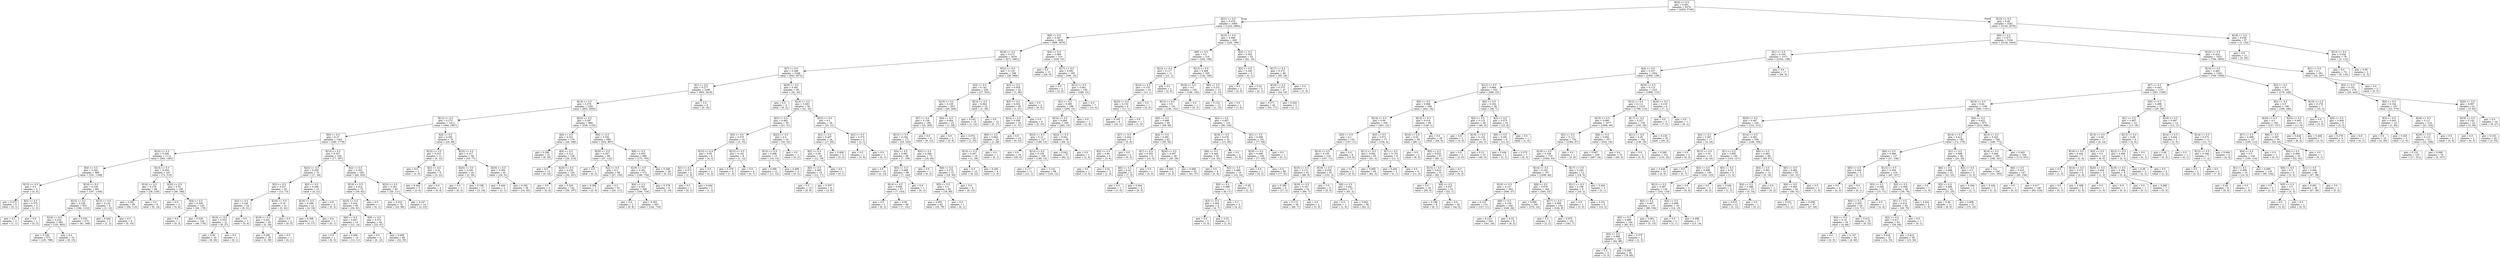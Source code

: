 digraph Tree {
node [shape=box] ;
0 [label="X[24] <= 0.5\ngini = 0.491\nsamples = 6376\nvalue = [4355, 5740]"] ;
1 [label="X[21] <= 0.5\ngini = 0.376\nsamples = 3095\nvalue = [1225, 3664]"] ;
0 -> 1 [labeldistance=2.5, labelangle=45, headlabel="True"] ;
2 [label="X[8] <= 0.5\ngini = 0.347\nsamples = 2826\nvalue = [999, 3476]"] ;
1 -> 2 ;
3 [label="X[18] <= 0.5\ngini = 0.272\nsamples = 2616\nvalue = [671, 3461]"] ;
2 -> 3 ;
4 [label="X[7] <= 0.5\ngini = 0.286\nsamples = 2348\nvalue = [643, 3072]"] ;
3 -> 4 ;
5 [label="X[1] <= 0.5\ngini = 0.277\nsamples = 2290\nvalue = [602, 3018]"] ;
4 -> 5 ;
6 [label="X[14] <= 0.5\ngini = 0.278\nsamples = 2281\nvalue = [602, 3002]"] ;
5 -> 6 ;
7 [label="X[12] <= 0.5\ngini = 0.273\nsamples = 1413\nvalue = [364, 1867]"] ;
6 -> 7 ;
8 [label="X[6] <= 0.5\ngini = 0.27\nsamples = 1343\nvalue = [340, 1778]"] ;
7 -> 8 ;
9 [label="X[22] <= 0.5\ngini = 0.256\nsamples = 1113\nvalue = [263, 1481]"] ;
8 -> 9 ;
10 [label="X[4] <= 0.5\ngini = 0.242\nsamples = 866\nvalue = [191, 1168]"] ;
9 -> 10 ;
11 [label="X[15] <= 0.5\ngini = 0.5\nsamples = 5\nvalue = [4, 4]"] ;
10 -> 11 ;
12 [label="gini = 0.375\nsamples = 2\nvalue = [3, 1]"] ;
11 -> 12 ;
13 [label="X[3] <= 0.5\ngini = 0.375\nsamples = 3\nvalue = [1, 3]"] ;
11 -> 13 ;
14 [label="gini = 0.5\nsamples = 2\nvalue = [1, 1]"] ;
13 -> 14 ;
15 [label="gini = 0.0\nsamples = 1\nvalue = [0, 2]"] ;
13 -> 15 ;
16 [label="X[19] <= 0.5\ngini = 0.239\nsamples = 861\nvalue = [187, 1164]"] ;
10 -> 16 ;
17 [label="X[15] <= 0.5\ngini = 0.239\nsamples = 853\nvalue = [186, 1152]"] ;
16 -> 17 ;
18 [label="X[16] <= 0.5\ngini = 0.233\nsamples = 583\nvalue = [125, 803]"] ;
17 -> 18 ;
19 [label="gini = 0.236\nsamples = 573\nvalue = [125, 788]"] ;
18 -> 19 ;
20 [label="gini = 0.0\nsamples = 10\nvalue = [0, 15]"] ;
18 -> 20 ;
21 [label="gini = 0.253\nsamples = 270\nvalue = [61, 349]"] ;
17 -> 21 ;
22 [label="X[13] <= 0.5\ngini = 0.142\nsamples = 8\nvalue = [1, 12]"] ;
16 -> 22 ;
23 [label="gini = 0.444\nsamples = 2\nvalue = [1, 2]"] ;
22 -> 23 ;
24 [label="gini = 0.0\nsamples = 6\nvalue = [0, 10]"] ;
22 -> 24 ;
25 [label="X[13] <= 0.5\ngini = 0.304\nsamples = 247\nvalue = [72, 313]"] ;
9 -> 25 ;
26 [label="X[16] <= 0.5\ngini = 0.279\nsamples = 99\nvalue = [26, 129]"] ;
25 -> 26 ;
27 [label="gini = 0.301\nsamples = 90\nvalue = [26, 115]"] ;
26 -> 27 ;
28 [label="gini = 0.0\nsamples = 9\nvalue = [0, 14]"] ;
26 -> 28 ;
29 [label="X[20] <= 0.5\ngini = 0.32\nsamples = 148\nvalue = [46, 184]"] ;
25 -> 29 ;
30 [label="gini = 0.0\nsamples = 3\nvalue = [0, 6]"] ;
29 -> 30 ;
31 [label="X[4] <= 0.5\ngini = 0.326\nsamples = 145\nvalue = [46, 178]"] ;
29 -> 31 ;
32 [label="gini = 0.0\nsamples = 1\nvalue = [0, 2]"] ;
31 -> 32 ;
33 [label="gini = 0.329\nsamples = 144\nvalue = [46, 176]"] ;
31 -> 33 ;
34 [label="X[13] <= 0.5\ngini = 0.327\nsamples = 230\nvalue = [77, 297]"] ;
8 -> 34 ;
35 [label="X[22] <= 0.5\ngini = 0.259\nsamples = 70\nvalue = [17, 94]"] ;
34 -> 35 ;
36 [label="X[2] <= 0.5\ngini = 0.257\nsamples = 55\nvalue = [13, 73]"] ;
35 -> 36 ;
37 [label="X[3] <= 0.5\ngini = 0.326\nsamples = 24\nvalue = [8, 31]"] ;
36 -> 37 ;
38 [label="X[16] <= 0.5\ngini = 0.353\nsamples = 21\nvalue = [8, 27]"] ;
37 -> 38 ;
39 [label="gini = 0.36\nsamples = 20\nvalue = [8, 26]"] ;
38 -> 39 ;
40 [label="gini = 0.0\nsamples = 1\nvalue = [0, 1]"] ;
38 -> 40 ;
41 [label="gini = 0.0\nsamples = 3\nvalue = [0, 4]"] ;
37 -> 41 ;
42 [label="X[16] <= 0.5\ngini = 0.19\nsamples = 31\nvalue = [5, 42]"] ;
36 -> 42 ;
43 [label="X[19] <= 0.5\ngini = 0.201\nsamples = 29\nvalue = [5, 39]"] ;
42 -> 43 ;
44 [label="gini = 0.206\nsamples = 28\nvalue = [5, 38]"] ;
43 -> 44 ;
45 [label="gini = 0.0\nsamples = 1\nvalue = [0, 1]"] ;
43 -> 45 ;
46 [label="gini = 0.0\nsamples = 2\nvalue = [0, 3]"] ;
42 -> 46 ;
47 [label="X[0] <= 0.5\ngini = 0.269\nsamples = 15\nvalue = [4, 21]"] ;
35 -> 47 ;
48 [label="X[16] <= 0.5\ngini = 0.298\nsamples = 12\nvalue = [4, 18]"] ;
47 -> 48 ;
49 [label="gini = 0.308\nsamples = 11\nvalue = [4, 17]"] ;
48 -> 49 ;
50 [label="gini = 0.0\nsamples = 1\nvalue = [0, 1]"] ;
48 -> 50 ;
51 [label="gini = 0.0\nsamples = 3\nvalue = [0, 3]"] ;
47 -> 51 ;
52 [label="X[2] <= 0.5\ngini = 0.352\nsamples = 160\nvalue = [60, 203]"] ;
34 -> 52 ;
53 [label="X[19] <= 0.5\ngini = 0.414\nsamples = 70\nvalue = [34, 82]"] ;
52 -> 53 ;
54 [label="X[23] <= 0.5\ngini = 0.416\nsamples = 69\nvalue = [34, 81]"] ;
53 -> 54 ;
55 [label="X[0] <= 0.5\ngini = 0.497\nsamples = 15\nvalue = [12, 14]"] ;
54 -> 55 ;
56 [label="gini = 0.0\nsamples = 1\nvalue = [0, 3]"] ;
55 -> 56 ;
57 [label="gini = 0.499\nsamples = 14\nvalue = [12, 11]"] ;
55 -> 57 ;
58 [label="X[0] <= 0.5\ngini = 0.372\nsamples = 54\nvalue = [22, 67]"] ;
54 -> 58 ;
59 [label="gini = 0.0\nsamples = 6\nvalue = [0, 12]"] ;
58 -> 59 ;
60 [label="gini = 0.408\nsamples = 48\nvalue = [22, 55]"] ;
58 -> 60 ;
61 [label="gini = 0.0\nsamples = 1\nvalue = [0, 1]"] ;
53 -> 61 ;
62 [label="X[22] <= 0.5\ngini = 0.291\nsamples = 90\nvalue = [26, 121]"] ;
52 -> 62 ;
63 [label="gini = 0.316\nsamples = 76\nvalue = [24, 98]"] ;
62 -> 63 ;
64 [label="gini = 0.147\nsamples = 14\nvalue = [2, 23]"] ;
62 -> 64 ;
65 [label="X[4] <= 0.5\ngini = 0.335\nsamples = 70\nvalue = [24, 89]"] ;
7 -> 65 ;
66 [label="X[23] <= 0.5\ngini = 0.415\nsamples = 11\nvalue = [5, 12]"] ;
65 -> 66 ;
67 [label="gini = 0.0\nsamples = 2\nvalue = [2, 0]"] ;
66 -> 67 ;
68 [label="X[2] <= 0.5\ngini = 0.32\nsamples = 9\nvalue = [3, 12]"] ;
66 -> 68 ;
69 [label="gini = 0.444\nsamples = 5\nvalue = [3, 6]"] ;
68 -> 69 ;
70 [label="gini = 0.0\nsamples = 4\nvalue = [0, 6]"] ;
68 -> 70 ;
71 [label="X[23] <= 0.5\ngini = 0.317\nsamples = 59\nvalue = [19, 77]"] ;
65 -> 71 ;
72 [label="X[20] <= 0.5\ngini = 0.185\nsamples = 18\nvalue = [3, 26]"] ;
71 -> 72 ;
73 [label="gini = 0.0\nsamples = 1\nvalue = [0, 2]"] ;
72 -> 73 ;
74 [label="gini = 0.198\nsamples = 17\nvalue = [3, 24]"] ;
72 -> 74 ;
75 [label="X[20] <= 0.5\ngini = 0.364\nsamples = 41\nvalue = [16, 51]"] ;
71 -> 75 ;
76 [label="gini = 0.444\nsamples = 2\nvalue = [2, 1]"] ;
75 -> 76 ;
77 [label="gini = 0.342\nsamples = 39\nvalue = [14, 50]"] ;
75 -> 77 ;
78 [label="X[23] <= 0.5\ngini = 0.287\nsamples = 868\nvalue = [238, 1135]"] ;
6 -> 78 ;
79 [label="X[0] <= 0.5\ngini = 0.221\nsamples = 179\nvalue = [36, 248]"] ;
78 -> 79 ;
80 [label="gini = 0.284\nsamples = 21\nvalue = [6, 29]"] ;
79 -> 80 ;
81 [label="X[4] <= 0.5\ngini = 0.212\nsamples = 158\nvalue = [30, 219]"] ;
79 -> 81 ;
82 [label="gini = 0.0\nsamples = 14\nvalue = [0, 18]"] ;
81 -> 82 ;
83 [label="X[20] <= 0.5\ngini = 0.226\nsamples = 144\nvalue = [30, 201]"] ;
81 -> 83 ;
84 [label="gini = 0.0\nsamples = 2\nvalue = [0, 4]"] ;
83 -> 84 ;
85 [label="gini = 0.229\nsamples = 142\nvalue = [30, 197]"] ;
83 -> 85 ;
86 [label="X[0] <= 0.5\ngini = 0.302\nsamples = 689\nvalue = [202, 887]"] ;
78 -> 86 ;
87 [label="X[20] <= 0.5\ngini = 0.297\nsamples = 89\nvalue = [27, 122]"] ;
86 -> 87 ;
88 [label="gini = 0.0\nsamples = 1\nvalue = [0, 2]"] ;
87 -> 88 ;
89 [label="X[2] <= 0.5\ngini = 0.3\nsamples = 88\nvalue = [27, 120]"] ;
87 -> 89 ;
90 [label="gini = 0.298\nsamples = 7\nvalue = [2, 9]"] ;
89 -> 90 ;
91 [label="gini = 0.3\nsamples = 81\nvalue = [25, 111]"] ;
89 -> 91 ;
92 [label="X[6] <= 0.5\ngini = 0.303\nsamples = 600\nvalue = [175, 765]"] ;
86 -> 92 ;
93 [label="X[19] <= 0.5\ngini = 0.301\nsamples = 572\nvalue = [166, 734]"] ;
92 -> 93 ;
94 [label="X[4] <= 0.5\ngini = 0.301\nsamples = 566\nvalue = [164, 724]"] ;
93 -> 94 ;
95 [label="gini = 0.0\nsamples = 3\nvalue = [0, 8]"] ;
94 -> 95 ;
96 [label="gini = 0.303\nsamples = 563\nvalue = [164, 716]"] ;
94 -> 96 ;
97 [label="gini = 0.278\nsamples = 6\nvalue = [2, 10]"] ;
93 -> 97 ;
98 [label="gini = 0.349\nsamples = 28\nvalue = [9, 31]"] ;
92 -> 98 ;
99 [label="gini = 0.0\nsamples = 9\nvalue = [0, 16]"] ;
5 -> 99 ;
100 [label="X[20] <= 0.5\ngini = 0.491\nsamples = 58\nvalue = [41, 54]"] ;
4 -> 100 ;
101 [label="gini = 0.0\nsamples = 2\nvalue = [0, 2]"] ;
100 -> 101 ;
102 [label="X[14] <= 0.5\ngini = 0.493\nsamples = 56\nvalue = [41, 52]"] ;
100 -> 102 ;
103 [label="X[3] <= 0.5\ngini = 0.482\nsamples = 30\nvalue = [21, 31]"] ;
102 -> 103 ;
104 [label="X[0] <= 0.5\ngini = 0.375\nsamples = 14\nvalue = [5, 15]"] ;
103 -> 104 ;
105 [label="X[15] <= 0.5\ngini = 0.49\nsamples = 6\nvalue = [4, 3]"] ;
104 -> 105 ;
106 [label="X[1] <= 0.5\ngini = 0.375\nsamples = 4\nvalue = [1, 3]"] ;
105 -> 106 ;
107 [label="gini = 0.0\nsamples = 1\nvalue = [0, 1]"] ;
106 -> 107 ;
108 [label="gini = 0.444\nsamples = 3\nvalue = [1, 2]"] ;
106 -> 108 ;
109 [label="gini = 0.0\nsamples = 2\nvalue = [3, 0]"] ;
105 -> 109 ;
110 [label="X[15] <= 0.5\ngini = 0.142\nsamples = 8\nvalue = [1, 12]"] ;
104 -> 110 ;
111 [label="gini = 0.278\nsamples = 4\nvalue = [1, 5]"] ;
110 -> 111 ;
112 [label="gini = 0.0\nsamples = 4\nvalue = [0, 7]"] ;
110 -> 112 ;
113 [label="X[22] <= 0.5\ngini = 0.5\nsamples = 16\nvalue = [16, 16]"] ;
103 -> 113 ;
114 [label="X[15] <= 0.5\ngini = 0.498\nsamples = 15\nvalue = [16, 14]"] ;
113 -> 114 ;
115 [label="gini = 0.499\nsamples = 12\nvalue = [11, 12]"] ;
114 -> 115 ;
116 [label="gini = 0.408\nsamples = 3\nvalue = [5, 2]"] ;
114 -> 116 ;
117 [label="gini = 0.0\nsamples = 1\nvalue = [0, 2]"] ;
113 -> 117 ;
118 [label="X[22] <= 0.5\ngini = 0.5\nsamples = 26\nvalue = [20, 21]"] ;
102 -> 118 ;
119 [label="X[1] <= 0.5\ngini = 0.497\nsamples = 24\nvalue = [17, 20]"] ;
118 -> 119 ;
120 [label="X[2] <= 0.5\ngini = 0.48\nsamples = 20\nvalue = [12, 18]"] ;
119 -> 120 ;
121 [label="X[0] <= 0.5\ngini = 0.485\nsamples = 19\nvalue = [12, 17]"] ;
120 -> 121 ;
122 [label="gini = 0.5\nsamples = 13\nvalue = [9, 9]"] ;
121 -> 122 ;
123 [label="gini = 0.397\nsamples = 6\nvalue = [3, 8]"] ;
121 -> 123 ;
124 [label="gini = 0.0\nsamples = 1\nvalue = [0, 1]"] ;
120 -> 124 ;
125 [label="gini = 0.408\nsamples = 4\nvalue = [5, 2]"] ;
119 -> 125 ;
126 [label="X[3] <= 0.5\ngini = 0.375\nsamples = 2\nvalue = [3, 1]"] ;
118 -> 126 ;
127 [label="gini = 0.0\nsamples = 1\nvalue = [3, 0]"] ;
126 -> 127 ;
128 [label="gini = 0.0\nsamples = 1\nvalue = [0, 1]"] ;
126 -> 128 ;
129 [label="X[22] <= 0.5\ngini = 0.125\nsamples = 268\nvalue = [28, 389]"] ;
3 -> 129 ;
130 [label="X[2] <= 0.5\ngini = 0.142\nsamples = 226\nvalue = [27, 323]"] ;
129 -> 130 ;
131 [label="X[15] <= 0.5\ngini = 0.149\nsamples = 203\nvalue = [26, 294]"] ;
130 -> 131 ;
132 [label="X[7] <= 0.5\ngini = 0.158\nsamples = 180\nvalue = [25, 265]"] ;
131 -> 132 ;
133 [label="X[13] <= 0.5\ngini = 0.164\nsamples = 171\nvalue = [25, 253]"] ;
132 -> 133 ;
134 [label="X[4] <= 0.5\ngini = 0.081\nsamples = 98\nvalue = [7, 158]"] ;
133 -> 134 ;
135 [label="gini = 0.0\nsamples = 10\nvalue = [0, 14]"] ;
134 -> 135 ;
136 [label="X[3] <= 0.5\ngini = 0.088\nsamples = 88\nvalue = [7, 144]"] ;
134 -> 136 ;
137 [label="X[14] <= 0.5\ngini = 0.089\nsamples = 87\nvalue = [7, 143]"] ;
136 -> 137 ;
138 [label="gini = 0.0\nsamples = 1\nvalue = [0, 2]"] ;
137 -> 138 ;
139 [label="gini = 0.09\nsamples = 86\nvalue = [7, 141]"] ;
137 -> 139 ;
140 [label="gini = 0.0\nsamples = 1\nvalue = [0, 1]"] ;
136 -> 140 ;
141 [label="X[0] <= 0.5\ngini = 0.268\nsamples = 73\nvalue = [18, 95]"] ;
133 -> 141 ;
142 [label="gini = 0.0\nsamples = 1\nvalue = [0, 2]"] ;
141 -> 142 ;
143 [label="X[6] <= 0.5\ngini = 0.272\nsamples = 72\nvalue = [18, 93]"] ;
141 -> 143 ;
144 [label="X[5] <= 0.5\ngini = 0.3\nsamples = 63\nvalue = [18, 80]"] ;
143 -> 144 ;
145 [label="gini = 0.302\nsamples = 62\nvalue = [18, 79]"] ;
144 -> 145 ;
146 [label="gini = 0.0\nsamples = 1\nvalue = [0, 1]"] ;
144 -> 146 ;
147 [label="gini = 0.0\nsamples = 9\nvalue = [0, 13]"] ;
143 -> 147 ;
148 [label="gini = 0.0\nsamples = 9\nvalue = [0, 12]"] ;
132 -> 148 ;
149 [label="X[4] <= 0.5\ngini = 0.064\nsamples = 23\nvalue = [1, 29]"] ;
131 -> 149 ;
150 [label="gini = 0.0\nsamples = 3\nvalue = [0, 4]"] ;
149 -> 150 ;
151 [label="gini = 0.074\nsamples = 20\nvalue = [1, 25]"] ;
149 -> 151 ;
152 [label="X[14] <= 0.5\ngini = 0.064\nsamples = 23\nvalue = [1, 29]"] ;
130 -> 152 ;
153 [label="gini = 0.142\nsamples = 10\nvalue = [1, 12]"] ;
152 -> 153 ;
154 [label="gini = 0.0\nsamples = 13\nvalue = [0, 17]"] ;
152 -> 154 ;
155 [label="X[3] <= 0.5\ngini = 0.029\nsamples = 42\nvalue = [1, 66]"] ;
129 -> 155 ;
156 [label="X[2] <= 0.5\ngini = 0.032\nsamples = 40\nvalue = [1, 61]"] ;
155 -> 156 ;
157 [label="X[14] <= 0.5\ngini = 0.038\nsamples = 34\nvalue = [1, 51]"] ;
156 -> 157 ;
158 [label="X[6] <= 0.5\ngini = 0.064\nsamples = 20\nvalue = [1, 29]"] ;
157 -> 158 ;
159 [label="X[15] <= 0.5\ngini = 0.067\nsamples = 19\nvalue = [1, 28]"] ;
158 -> 159 ;
160 [label="gini = 0.0\nsamples = 15\nvalue = [0, 22]"] ;
159 -> 160 ;
161 [label="gini = 0.245\nsamples = 4\nvalue = [1, 6]"] ;
159 -> 161 ;
162 [label="gini = 0.0\nsamples = 1\nvalue = [0, 1]"] ;
158 -> 162 ;
163 [label="gini = 0.0\nsamples = 14\nvalue = [0, 22]"] ;
157 -> 163 ;
164 [label="gini = 0.0\nsamples = 6\nvalue = [0, 10]"] ;
156 -> 164 ;
165 [label="gini = 0.0\nsamples = 2\nvalue = [0, 5]"] ;
155 -> 165 ;
166 [label="X[4] <= 0.5\ngini = 0.084\nsamples = 210\nvalue = [328, 15]"] ;
2 -> 166 ;
167 [label="gini = 0.0\nsamples = 15\nvalue = [28, 0]"] ;
166 -> 167 ;
168 [label="X[17] <= 0.5\ngini = 0.091\nsamples = 195\nvalue = [300, 15]"] ;
166 -> 168 ;
169 [label="gini = 0.0\nsamples = 2\nvalue = [2, 0]"] ;
168 -> 169 ;
170 [label="X[12] <= 0.5\ngini = 0.091\nsamples = 193\nvalue = [298, 15]"] ;
168 -> 170 ;
171 [label="X[1] <= 0.5\ngini = 0.095\nsamples = 186\nvalue = [284, 15]"] ;
170 -> 171 ;
172 [label="X[14] <= 0.5\ngini = 0.096\nsamples = 185\nvalue = [283, 15]"] ;
171 -> 172 ;
173 [label="X[23] <= 0.5\ngini = 0.12\nsamples = 127\nvalue = [189, 13]"] ;
172 -> 173 ;
174 [label="gini = 0.0\nsamples = 18\nvalue = [29, 0]"] ;
173 -> 174 ;
175 [label="X[13] <= 0.5\ngini = 0.139\nsamples = 109\nvalue = [160, 13]"] ;
173 -> 175 ;
176 [label="gini = 0.117\nsamples = 11\nvalue = [15, 1]"] ;
175 -> 176 ;
177 [label="gini = 0.141\nsamples = 98\nvalue = [145, 12]"] ;
175 -> 177 ;
178 [label="X[22] <= 0.5\ngini = 0.041\nsamples = 58\nvalue = [94, 2]"] ;
172 -> 178 ;
179 [label="gini = 0.042\nsamples = 57\nvalue = [92, 2]"] ;
178 -> 179 ;
180 [label="gini = 0.0\nsamples = 1\nvalue = [2, 0]"] ;
178 -> 180 ;
181 [label="gini = 0.0\nsamples = 1\nvalue = [1, 0]"] ;
171 -> 181 ;
182 [label="gini = 0.0\nsamples = 7\nvalue = [14, 0]"] ;
170 -> 182 ;
183 [label="X[15] <= 0.5\ngini = 0.496\nsamples = 269\nvalue = [226, 188]"] ;
1 -> 183 ;
184 [label="X[9] <= 0.5\ngini = 0.5\nsamples = 216\nvalue = [165, 169]"] ;
183 -> 184 ;
185 [label="X[12] <= 0.5\ngini = 0.117\nsamples = 11\nvalue = [15, 1]"] ;
184 -> 185 ;
186 [label="X[14] <= 0.5\ngini = 0.133\nsamples = 10\nvalue = [13, 1]"] ;
185 -> 186 ;
187 [label="X[20] <= 0.5\ngini = 0.153\nsamples = 9\nvalue = [11, 1]"] ;
186 -> 187 ;
188 [label="gini = 0.165\nsamples = 8\nvalue = [10, 1]"] ;
187 -> 188 ;
189 [label="gini = 0.0\nsamples = 1\nvalue = [1, 0]"] ;
187 -> 189 ;
190 [label="gini = 0.0\nsamples = 1\nvalue = [2, 0]"] ;
186 -> 190 ;
191 [label="gini = 0.0\nsamples = 1\nvalue = [2, 0]"] ;
185 -> 191 ;
192 [label="X[12] <= 0.5\ngini = 0.498\nsamples = 205\nvalue = [150, 168]"] ;
184 -> 192 ;
193 [label="X[19] <= 0.5\ngini = 0.5\nsamples = 192\nvalue = [148, 155]"] ;
192 -> 193 ;
194 [label="X[13] <= 0.5\ngini = 0.5\nsamples = 191\nvalue = [148, 152]"] ;
193 -> 194 ;
195 [label="X[0] <= 0.5\ngini = 0.496\nsamples = 68\nvalue = [58, 48]"] ;
194 -> 195 ;
196 [label="X[7] <= 0.5\ngini = 0.444\nsamples = 6\nvalue = [3, 6]"] ;
195 -> 196 ;
197 [label="X[2] <= 0.5\ngini = 0.49\nsamples = 4\nvalue = [3, 4]"] ;
196 -> 197 ;
198 [label="gini = 0.0\nsamples = 1\nvalue = [2, 0]"] ;
197 -> 198 ;
199 [label="gini = 0.32\nsamples = 3\nvalue = [1, 4]"] ;
197 -> 199 ;
200 [label="gini = 0.0\nsamples = 2\nvalue = [0, 2]"] ;
196 -> 200 ;
201 [label="X[4] <= 0.5\ngini = 0.491\nsamples = 62\nvalue = [55, 42]"] ;
195 -> 201 ;
202 [label="X[7] <= 0.5\ngini = 0.355\nsamples = 6\nvalue = [10, 3]"] ;
201 -> 202 ;
203 [label="X[6] <= 0.5\ngini = 0.42\nsamples = 5\nvalue = [7, 3]"] ;
202 -> 203 ;
204 [label="gini = 0.0\nsamples = 1\nvalue = [1, 0]"] ;
203 -> 204 ;
205 [label="gini = 0.444\nsamples = 4\nvalue = [6, 3]"] ;
203 -> 205 ;
206 [label="gini = 0.0\nsamples = 1\nvalue = [3, 0]"] ;
202 -> 206 ;
207 [label="X[20] <= 0.5\ngini = 0.497\nsamples = 56\nvalue = [45, 39]"] ;
201 -> 207 ;
208 [label="gini = 0.444\nsamples = 4\nvalue = [4, 2]"] ;
207 -> 208 ;
209 [label="gini = 0.499\nsamples = 52\nvalue = [41, 37]"] ;
207 -> 209 ;
210 [label="X[4] <= 0.5\ngini = 0.497\nsamples = 123\nvalue = [90, 104]"] ;
194 -> 210 ;
211 [label="X[18] <= 0.5\ngini = 0.478\nsamples = 22\nvalue = [13, 20]"] ;
210 -> 211 ;
212 [label="X[6] <= 0.5\ngini = 0.444\nsamples = 20\nvalue = [10, 20]"] ;
211 -> 212 ;
213 [label="gini = 0.0\nsamples = 4\nvalue = [0, 6]"] ;
212 -> 213 ;
214 [label="X[2] <= 0.5\ngini = 0.486\nsamples = 16\nvalue = [10, 14]"] ;
212 -> 214 ;
215 [label="X[0] <= 0.5\ngini = 0.488\nsamples = 11\nvalue = [8, 11]"] ;
214 -> 215 ;
216 [label="X[3] <= 0.5\ngini = 0.463\nsamples = 6\nvalue = [4, 7]"] ;
215 -> 216 ;
217 [label="gini = 0.5\nsamples = 3\nvalue = [3, 3]"] ;
216 -> 217 ;
218 [label="gini = 0.32\nsamples = 3\nvalue = [1, 4]"] ;
216 -> 218 ;
219 [label="gini = 0.5\nsamples = 5\nvalue = [4, 4]"] ;
215 -> 219 ;
220 [label="gini = 0.48\nsamples = 5\nvalue = [2, 3]"] ;
214 -> 220 ;
221 [label="gini = 0.0\nsamples = 2\nvalue = [3, 0]"] ;
211 -> 221 ;
222 [label="X[1] <= 0.5\ngini = 0.499\nsamples = 101\nvalue = [77, 84]"] ;
210 -> 222 ;
223 [label="X[20] <= 0.5\ngini = 0.499\nsamples = 100\nvalue = [77, 83]"] ;
222 -> 223 ;
224 [label="gini = 0.0\nsamples = 1\nvalue = [0, 2]"] ;
223 -> 224 ;
225 [label="gini = 0.5\nsamples = 99\nvalue = [77, 81]"] ;
223 -> 225 ;
226 [label="gini = 0.0\nsamples = 1\nvalue = [0, 1]"] ;
222 -> 226 ;
227 [label="gini = 0.0\nsamples = 1\nvalue = [0, 3]"] ;
193 -> 227 ;
228 [label="X[6] <= 0.5\ngini = 0.231\nsamples = 13\nvalue = [2, 13]"] ;
192 -> 228 ;
229 [label="gini = 0.133\nsamples = 12\nvalue = [1, 13]"] ;
228 -> 229 ;
230 [label="gini = 0.0\nsamples = 1\nvalue = [1, 0]"] ;
228 -> 230 ;
231 [label="X[4] <= 0.5\ngini = 0.362\nsamples = 53\nvalue = [61, 19]"] ;
183 -> 231 ;
232 [label="X[2] <= 0.5\ngini = 0.245\nsamples = 5\nvalue = [6, 1]"] ;
231 -> 232 ;
233 [label="gini = 0.0\nsamples = 2\nvalue = [2, 0]"] ;
232 -> 233 ;
234 [label="gini = 0.32\nsamples = 3\nvalue = [4, 1]"] ;
232 -> 234 ;
235 [label="X[17] <= 0.5\ngini = 0.372\nsamples = 48\nvalue = [55, 18]"] ;
231 -> 235 ;
236 [label="X[18] <= 0.5\ngini = 0.375\nsamples = 47\nvalue = [54, 18]"] ;
235 -> 236 ;
237 [label="gini = 0.371\nsamples = 45\nvalue = [52, 17]"] ;
236 -> 237 ;
238 [label="gini = 0.444\nsamples = 2\nvalue = [2, 1]"] ;
236 -> 238 ;
239 [label="gini = 0.0\nsamples = 1\nvalue = [1, 0]"] ;
235 -> 239 ;
240 [label="X[10] <= 0.5\ngini = 0.48\nsamples = 3281\nvalue = [3130, 2076]"] ;
0 -> 240 [labeldistance=2.5, labelangle=-45, headlabel="False"] ;
241 [label="X[9] <= 0.5\ngini = 0.473\nsamples = 3194\nvalue = [3128, 1943]"] ;
240 -> 241 ;
242 [label="X[1] <= 0.5\ngini = 0.105\nsamples = 1571\nvalue = [2334, 138]"] ;
241 -> 242 ;
243 [label="X[4] <= 0.5\ngini = 0.107\nsamples = 1554\nvalue = [2305, 138]"] ;
242 -> 243 ;
244 [label="X[12] <= 0.5\ngini = 0.084\nsamples = 332\nvalue = [499, 23]"] ;
243 -> 244 ;
245 [label="X[0] <= 0.5\ngini = 0.068\nsamples = 294\nvalue = [441, 16]"] ;
244 -> 245 ;
246 [label="X[14] <= 0.5\ngini = 0.09\nsamples = 205\nvalue = [301, 15]"] ;
245 -> 246 ;
247 [label="X[3] <= 0.5\ngini = 0.1\nsamples = 132\nvalue = [197, 11]"] ;
246 -> 247 ;
248 [label="X[15] <= 0.5\ngini = 0.105\nsamples = 124\nvalue = [187, 11]"] ;
247 -> 248 ;
249 [label="X[19] <= 0.5\ngini = 0.172\nsamples = 61\nvalue = [86, 9]"] ;
248 -> 249 ;
250 [label="gini = 0.188\nsamples = 9\nvalue = [17, 2]"] ;
249 -> 250 ;
251 [label="X[16] <= 0.5\ngini = 0.167\nsamples = 52\nvalue = [69, 7]"] ;
249 -> 251 ;
252 [label="gini = 0.173\nsamples = 50\nvalue = [66, 7]"] ;
251 -> 252 ;
253 [label="gini = 0.0\nsamples = 2\nvalue = [3, 0]"] ;
251 -> 253 ;
254 [label="X[19] <= 0.5\ngini = 0.038\nsamples = 63\nvalue = [101, 2]"] ;
248 -> 254 ;
255 [label="gini = 0.0\nsamples = 6\nvalue = [8, 0]"] ;
254 -> 255 ;
256 [label="X[6] <= 0.5\ngini = 0.041\nsamples = 57\nvalue = [93, 2]"] ;
254 -> 256 ;
257 [label="gini = 0.0\nsamples = 1\nvalue = [1, 0]"] ;
256 -> 257 ;
258 [label="gini = 0.042\nsamples = 56\nvalue = [92, 2]"] ;
256 -> 258 ;
259 [label="gini = 0.0\nsamples = 8\nvalue = [10, 0]"] ;
247 -> 259 ;
260 [label="X[3] <= 0.5\ngini = 0.071\nsamples = 73\nvalue = [104, 4]"] ;
246 -> 260 ;
261 [label="X[11] <= 0.5\ngini = 0.062\nsamples = 65\nvalue = [91, 3]"] ;
260 -> 261 ;
262 [label="gini = 0.0\nsamples = 5\nvalue = [9, 0]"] ;
261 -> 262 ;
263 [label="gini = 0.068\nsamples = 60\nvalue = [82, 3]"] ;
261 -> 263 ;
264 [label="X[7] <= 0.5\ngini = 0.133\nsamples = 8\nvalue = [13, 1]"] ;
260 -> 264 ;
265 [label="gini = 0.444\nsamples = 2\nvalue = [2, 1]"] ;
264 -> 265 ;
266 [label="gini = 0.0\nsamples = 6\nvalue = [11, 0]"] ;
264 -> 266 ;
267 [label="X[13] <= 0.5\ngini = 0.014\nsamples = 89\nvalue = [140, 1]"] ;
245 -> 267 ;
268 [label="X[19] <= 0.5\ngini = 0.02\nsamples = 60\nvalue = [96, 1]"] ;
267 -> 268 ;
269 [label="gini = 0.0\nsamples = 3\nvalue = [6, 0]"] ;
268 -> 269 ;
270 [label="X[5] <= 0.5\ngini = 0.022\nsamples = 57\nvalue = [90, 1]"] ;
268 -> 270 ;
271 [label="X[15] <= 0.5\ngini = 0.024\nsamples = 51\nvalue = [82, 1]"] ;
270 -> 271 ;
272 [label="gini = 0.0\nsamples = 19\nvalue = [30, 0]"] ;
271 -> 272 ;
273 [label="X[6] <= 0.5\ngini = 0.037\nsamples = 32\nvalue = [52, 1]"] ;
271 -> 273 ;
274 [label="gini = 0.198\nsamples = 6\nvalue = [8, 1]"] ;
273 -> 274 ;
275 [label="gini = 0.0\nsamples = 26\nvalue = [44, 0]"] ;
273 -> 275 ;
276 [label="gini = 0.0\nsamples = 6\nvalue = [8, 0]"] ;
270 -> 276 ;
277 [label="gini = 0.0\nsamples = 29\nvalue = [44, 0]"] ;
267 -> 277 ;
278 [label="X[0] <= 0.5\ngini = 0.192\nsamples = 38\nvalue = [58, 7]"] ;
244 -> 278 ;
279 [label="X[2] <= 0.5\ngini = 0.115\nsamples = 28\nvalue = [46, 3]"] ;
278 -> 279 ;
280 [label="gini = 0.0\nsamples = 3\nvalue = [4, 0]"] ;
279 -> 280 ;
281 [label="X[19] <= 0.5\ngini = 0.124\nsamples = 25\nvalue = [42, 3]"] ;
279 -> 281 ;
282 [label="gini = 0.0\nsamples = 2\nvalue = [2, 0]"] ;
281 -> 282 ;
283 [label="gini = 0.13\nsamples = 23\nvalue = [40, 3]"] ;
281 -> 283 ;
284 [label="X[5] <= 0.5\ngini = 0.375\nsamples = 10\nvalue = [12, 4]"] ;
278 -> 284 ;
285 [label="X[6] <= 0.5\ngini = 0.391\nsamples = 9\nvalue = [11, 4]"] ;
284 -> 285 ;
286 [label="gini = 0.444\nsamples = 2\nvalue = [2, 1]"] ;
285 -> 286 ;
287 [label="gini = 0.375\nsamples = 7\nvalue = [9, 3]"] ;
285 -> 287 ;
288 [label="gini = 0.0\nsamples = 1\nvalue = [1, 0]"] ;
284 -> 288 ;
289 [label="X[20] <= 0.5\ngini = 0.113\nsamples = 1222\nvalue = [1806, 115]"] ;
243 -> 289 ;
290 [label="X[12] <= 0.5\ngini = 0.112\nsamples = 1216\nvalue = [1799, 114]"] ;
289 -> 290 ;
291 [label="X[15] <= 0.5\ngini = 0.095\nsamples = 1077\nvalue = [1606, 85]"] ;
290 -> 291 ;
292 [label="X[2] <= 0.5\ngini = 0.111\nsamples = 720\nvalue = [1064, 67]"] ;
291 -> 292 ;
293 [label="X[16] <= 0.5\ngini = 0.106\nsamples = 719\nvalue = [1064, 63]"] ;
292 -> 293 ;
294 [label="X[14] <= 0.5\ngini = 0.103\nsamples = 707\nvalue = [1046, 60]"] ;
293 -> 294 ;
295 [label="X[19] <= 0.5\ngini = 0.127\nsamples = 363\nvalue = [506, 37]"] ;
294 -> 295 ;
296 [label="gini = 0.122\nsamples = 114\nvalue = [157, 11]"] ;
295 -> 296 ;
297 [label="X[8] <= 0.5\ngini = 0.129\nsamples = 249\nvalue = [349, 26]"] ;
295 -> 297 ;
298 [label="gini = 0.123\nsamples = 243\nvalue = [341, 24]"] ;
297 -> 298 ;
299 [label="gini = 0.32\nsamples = 6\nvalue = [8, 2]"] ;
297 -> 299 ;
300 [label="X[8] <= 0.5\ngini = 0.078\nsamples = 344\nvalue = [540, 23]"] ;
294 -> 300 ;
301 [label="gini = 0.069\nsamples = 240\nvalue = [376, 14]"] ;
300 -> 301 ;
302 [label="X[17] <= 0.5\ngini = 0.099\nsamples = 104\nvalue = [164, 9]"] ;
300 -> 302 ;
303 [label="gini = 0.5\nsamples = 3\nvalue = [2, 2]"] ;
302 -> 303 ;
304 [label="gini = 0.079\nsamples = 101\nvalue = [162, 7]"] ;
302 -> 304 ;
305 [label="X[17] <= 0.5\ngini = 0.245\nsamples = 12\nvalue = [18, 3]"] ;
293 -> 305 ;
306 [label="X[11] <= 0.5\ngini = 0.198\nsamples = 9\nvalue = [16, 2]"] ;
305 -> 306 ;
307 [label="gini = 0.0\nsamples = 1\nvalue = [3, 0]"] ;
306 -> 307 ;
308 [label="gini = 0.231\nsamples = 8\nvalue = [13, 2]"] ;
306 -> 308 ;
309 [label="gini = 0.444\nsamples = 3\nvalue = [2, 1]"] ;
305 -> 309 ;
310 [label="gini = 0.0\nsamples = 1\nvalue = [0, 4]"] ;
292 -> 310 ;
311 [label="X[8] <= 0.5\ngini = 0.062\nsamples = 357\nvalue = [542, 18]"] ;
291 -> 311 ;
312 [label="gini = 0.067\nsamples = 326\nvalue = [497, 18]"] ;
311 -> 312 ;
313 [label="gini = 0.0\nsamples = 31\nvalue = [45, 0]"] ;
311 -> 313 ;
314 [label="X[17] <= 0.5\ngini = 0.227\nsamples = 139\nvalue = [193, 29]"] ;
290 -> 314 ;
315 [label="X[11] <= 0.5\ngini = 0.26\nsamples = 104\nvalue = [138, 25]"] ;
314 -> 315 ;
316 [label="gini = 0.0\nsamples = 3\nvalue = [5, 0]"] ;
315 -> 316 ;
317 [label="gini = 0.266\nsamples = 101\nvalue = [133, 25]"] ;
315 -> 317 ;
318 [label="gini = 0.126\nsamples = 35\nvalue = [55, 4]"] ;
314 -> 318 ;
319 [label="X[16] <= 0.5\ngini = 0.219\nsamples = 6\nvalue = [7, 1]"] ;
289 -> 319 ;
320 [label="gini = 0.0\nsamples = 5\nvalue = [7, 0]"] ;
319 -> 320 ;
321 [label="gini = 0.0\nsamples = 1\nvalue = [0, 1]"] ;
319 -> 321 ;
322 [label="gini = 0.0\nsamples = 17\nvalue = [29, 0]"] ;
242 -> 322 ;
323 [label="X[16] <= 0.5\ngini = 0.424\nsamples = 1623\nvalue = [794, 1805]"] ;
241 -> 323 ;
324 [label="X[15] <= 0.5\ngini = 0.462\nsamples = 1342\nvalue = [769, 1358]"] ;
323 -> 324 ;
325 [label="X[7] <= 0.5\ngini = 0.443\nsamples = 1137\nvalue = [591, 1190]"] ;
324 -> 325 ;
326 [label="X[19] <= 0.5\ngini = 0.44\nsamples = 1100\nvalue = [565, 1161]"] ;
325 -> 326 ;
327 [label="X[20] <= 0.5\ngini = 0.487\nsamples = 226\nvalue = [153, 213]"] ;
326 -> 327 ;
328 [label="X[4] <= 0.5\ngini = 0.287\nsamples = 17\nvalue = [4, 19]"] ;
327 -> 328 ;
329 [label="gini = 0.0\nsamples = 2\nvalue = [0, 3]"] ;
328 -> 329 ;
330 [label="X[13] <= 0.5\ngini = 0.32\nsamples = 15\nvalue = [4, 16]"] ;
328 -> 330 ;
331 [label="gini = 0.426\nsamples = 10\nvalue = [4, 9]"] ;
330 -> 331 ;
332 [label="gini = 0.0\nsamples = 5\nvalue = [0, 7]"] ;
330 -> 332 ;
333 [label="X[14] <= 0.5\ngini = 0.491\nsamples = 209\nvalue = [149, 194]"] ;
327 -> 333 ;
334 [label="X[1] <= 0.5\ngini = 0.495\nsamples = 140\nvalue = [103, 127]"] ;
333 -> 334 ;
335 [label="X[3] <= 0.5\ngini = 0.496\nsamples = 136\nvalue = [102, 123]"] ;
334 -> 335 ;
336 [label="X[12] <= 0.5\ngini = 0.497\nsamples = 134\nvalue = [102, 119]"] ;
335 -> 336 ;
337 [label="X[2] <= 0.5\ngini = 0.497\nsamples = 115\nvalue = [88, 104]"] ;
336 -> 337 ;
338 [label="X[5] <= 0.5\ngini = 0.499\nsamples = 102\nvalue = [83, 91]"] ;
337 -> 338 ;
339 [label="X[4] <= 0.5\ngini = 0.499\nsamples = 100\nvalue = [82, 88]"] ;
338 -> 339 ;
340 [label="gini = 0.5\nsamples = 5\nvalue = [3, 3]"] ;
339 -> 340 ;
341 [label="gini = 0.499\nsamples = 95\nvalue = [79, 85]"] ;
339 -> 341 ;
342 [label="gini = 0.375\nsamples = 2\nvalue = [1, 3]"] ;
338 -> 342 ;
343 [label="gini = 0.401\nsamples = 13\nvalue = [5, 13]"] ;
337 -> 343 ;
344 [label="X[4] <= 0.5\ngini = 0.499\nsamples = 19\nvalue = [14, 15]"] ;
336 -> 344 ;
345 [label="gini = 0.5\nsamples = 2\nvalue = [1, 1]"] ;
344 -> 345 ;
346 [label="gini = 0.499\nsamples = 17\nvalue = [13, 14]"] ;
344 -> 346 ;
347 [label="gini = 0.0\nsamples = 2\nvalue = [0, 4]"] ;
335 -> 347 ;
348 [label="X[5] <= 0.5\ngini = 0.32\nsamples = 4\nvalue = [1, 4]"] ;
334 -> 348 ;
349 [label="gini = 0.0\nsamples = 2\nvalue = [0, 2]"] ;
348 -> 349 ;
350 [label="gini = 0.444\nsamples = 2\nvalue = [1, 2]"] ;
348 -> 350 ;
351 [label="X[0] <= 0.5\ngini = 0.483\nsamples = 69\nvalue = [46, 67]"] ;
333 -> 351 ;
352 [label="X[3] <= 0.5\ngini = 0.363\nsamples = 14\nvalue = [5, 16]"] ;
351 -> 352 ;
353 [label="X[4] <= 0.5\ngini = 0.388\nsamples = 13\nvalue = [5, 14]"] ;
352 -> 353 ;
354 [label="gini = 0.415\nsamples = 12\nvalue = [5, 12]"] ;
353 -> 354 ;
355 [label="gini = 0.0\nsamples = 1\nvalue = [0, 2]"] ;
353 -> 355 ;
356 [label="gini = 0.0\nsamples = 1\nvalue = [0, 2]"] ;
352 -> 356 ;
357 [label="X[5] <= 0.5\ngini = 0.494\nsamples = 55\nvalue = [41, 51]"] ;
351 -> 357 ;
358 [label="X[4] <= 0.5\ngini = 0.493\nsamples = 54\nvalue = [40, 51]"] ;
357 -> 358 ;
359 [label="gini = 0.231\nsamples = 7\nvalue = [13, 2]"] ;
358 -> 359 ;
360 [label="gini = 0.458\nsamples = 47\nvalue = [27, 49]"] ;
358 -> 360 ;
361 [label="gini = 0.0\nsamples = 1\nvalue = [1, 0]"] ;
357 -> 361 ;
362 [label="X[4] <= 0.5\ngini = 0.422\nsamples = 874\nvalue = [412, 948]"] ;
326 -> 362 ;
363 [label="X[14] <= 0.5\ngini = 0.412\nsamples = 165\nvalue = [72, 176]"] ;
362 -> 363 ;
364 [label="X[6] <= 0.5\ngini = 0.366\nsamples = 127\nvalue = [47, 148]"] ;
363 -> 364 ;
365 [label="X[0] <= 0.5\ngini = 0.444\nsamples = 3\nvalue = [2, 1]"] ;
364 -> 365 ;
366 [label="gini = 0.0\nsamples = 2\nvalue = [2, 0]"] ;
365 -> 366 ;
367 [label="gini = 0.0\nsamples = 1\nvalue = [0, 1]"] ;
365 -> 367 ;
368 [label="X[13] <= 0.5\ngini = 0.359\nsamples = 124\nvalue = [45, 147]"] ;
364 -> 368 ;
369 [label="X[3] <= 0.5\ngini = 0.288\nsamples = 55\nvalue = [15, 71]"] ;
368 -> 369 ;
370 [label="X[0] <= 0.5\ngini = 0.262\nsamples = 54\nvalue = [13, 71]"] ;
369 -> 370 ;
371 [label="X[2] <= 0.5\ngini = 0.14\nsamples = 35\nvalue = [4, 49]"] ;
370 -> 371 ;
372 [label="gini = 0.0\nsamples = 1\nvalue = [0, 3]"] ;
371 -> 372 ;
373 [label="gini = 0.147\nsamples = 34\nvalue = [4, 46]"] ;
371 -> 373 ;
374 [label="gini = 0.412\nsamples = 19\nvalue = [9, 22]"] ;
370 -> 374 ;
375 [label="gini = 0.0\nsamples = 1\nvalue = [2, 0]"] ;
369 -> 375 ;
376 [label="X[3] <= 0.5\ngini = 0.406\nsamples = 69\nvalue = [30, 76]"] ;
368 -> 376 ;
377 [label="X[1] <= 0.5\ngini = 0.414\nsamples = 64\nvalue = [29, 70]"] ;
376 -> 377 ;
378 [label="X[2] <= 0.5\ngini = 0.417\nsamples = 63\nvalue = [29, 69]"] ;
377 -> 378 ;
379 [label="gini = 0.418\nsamples = 25\nvalue = [14, 33]"] ;
378 -> 379 ;
380 [label="gini = 0.415\nsamples = 38\nvalue = [15, 36]"] ;
378 -> 380 ;
381 [label="gini = 0.0\nsamples = 1\nvalue = [0, 1]"] ;
377 -> 381 ;
382 [label="gini = 0.245\nsamples = 5\nvalue = [1, 6]"] ;
376 -> 382 ;
383 [label="X[1] <= 0.5\ngini = 0.498\nsamples = 38\nvalue = [25, 28]"] ;
363 -> 383 ;
384 [label="X[6] <= 0.5\ngini = 0.498\nsamples = 33\nvalue = [22, 25]"] ;
383 -> 384 ;
385 [label="gini = 0.0\nsamples = 1\nvalue = [1, 0]"] ;
384 -> 385 ;
386 [label="X[2] <= 0.5\ngini = 0.496\nsamples = 32\nvalue = [21, 25]"] ;
384 -> 386 ;
387 [label="gini = 0.48\nsamples = 11\nvalue = [6, 9]"] ;
386 -> 387 ;
388 [label="gini = 0.499\nsamples = 21\nvalue = [15, 16]"] ;
386 -> 388 ;
389 [label="X[5] <= 0.5\ngini = 0.5\nsamples = 5\nvalue = [3, 3]"] ;
383 -> 389 ;
390 [label="gini = 0.444\nsamples = 2\nvalue = [2, 1]"] ;
389 -> 390 ;
391 [label="gini = 0.444\nsamples = 3\nvalue = [1, 2]"] ;
389 -> 391 ;
392 [label="X[13] <= 0.5\ngini = 0.425\nsamples = 709\nvalue = [340, 772]"] ;
362 -> 392 ;
393 [label="X[14] <= 0.5\ngini = 0.406\nsamples = 383\nvalue = [166, 421]"] ;
392 -> 393 ;
394 [label="gini = 0.4\nsamples = 236\nvalue = [101, 265]"] ;
393 -> 394 ;
395 [label="X[0] <= 0.5\ngini = 0.415\nsamples = 147\nvalue = [65, 156]"] ;
393 -> 395 ;
396 [label="gini = 0.0\nsamples = 1\nvalue = [0, 2]"] ;
395 -> 396 ;
397 [label="gini = 0.417\nsamples = 146\nvalue = [65, 154]"] ;
395 -> 397 ;
398 [label="gini = 0.443\nsamples = 326\nvalue = [174, 351]"] ;
392 -> 398 ;
399 [label="X[0] <= 0.5\ngini = 0.499\nsamples = 37\nvalue = [26, 29]"] ;
325 -> 399 ;
400 [label="X[1] <= 0.5\ngini = 0.487\nsamples = 23\nvalue = [13, 18]"] ;
399 -> 400 ;
401 [label="X[13] <= 0.5\ngini = 0.49\nsamples = 17\nvalue = [9, 12]"] ;
400 -> 401 ;
402 [label="X[19] <= 0.5\ngini = 0.444\nsamples = 7\nvalue = [3, 6]"] ;
401 -> 402 ;
403 [label="gini = 0.0\nsamples = 1\nvalue = [1, 0]"] ;
402 -> 403 ;
404 [label="X[14] <= 0.5\ngini = 0.375\nsamples = 6\nvalue = [2, 6]"] ;
402 -> 404 ;
405 [label="gini = 0.0\nsamples = 1\nvalue = [0, 1]"] ;
404 -> 405 ;
406 [label="gini = 0.408\nsamples = 5\nvalue = [2, 5]"] ;
404 -> 406 ;
407 [label="X[3] <= 0.5\ngini = 0.5\nsamples = 10\nvalue = [6, 6]"] ;
401 -> 407 ;
408 [label="X[20] <= 0.5\ngini = 0.444\nsamples = 2\nvalue = [1, 2]"] ;
407 -> 408 ;
409 [label="gini = 0.0\nsamples = 1\nvalue = [1, 0]"] ;
408 -> 409 ;
410 [label="gini = 0.0\nsamples = 1\nvalue = [0, 2]"] ;
408 -> 410 ;
411 [label="X[19] <= 0.5\ngini = 0.494\nsamples = 8\nvalue = [5, 4]"] ;
407 -> 411 ;
412 [label="gini = 0.0\nsamples = 1\nvalue = [0, 1]"] ;
411 -> 412 ;
413 [label="gini = 0.469\nsamples = 7\nvalue = [5, 3]"] ;
411 -> 413 ;
414 [label="X[13] <= 0.5\ngini = 0.48\nsamples = 6\nvalue = [4, 6]"] ;
400 -> 414 ;
415 [label="X[12] <= 0.5\ngini = 0.494\nsamples = 5\nvalue = [4, 5]"] ;
414 -> 415 ;
416 [label="gini = 0.48\nsamples = 3\nvalue = [2, 3]"] ;
415 -> 416 ;
417 [label="gini = 0.5\nsamples = 2\nvalue = [2, 2]"] ;
415 -> 417 ;
418 [label="gini = 0.0\nsamples = 1\nvalue = [0, 1]"] ;
414 -> 418 ;
419 [label="X[19] <= 0.5\ngini = 0.497\nsamples = 14\nvalue = [13, 11]"] ;
399 -> 419 ;
420 [label="X[14] <= 0.5\ngini = 0.444\nsamples = 3\nvalue = [2, 4]"] ;
419 -> 420 ;
421 [label="gini = 0.48\nsamples = 2\nvalue = [2, 3]"] ;
420 -> 421 ;
422 [label="gini = 0.0\nsamples = 1\nvalue = [0, 1]"] ;
420 -> 422 ;
423 [label="X[14] <= 0.5\ngini = 0.475\nsamples = 11\nvalue = [11, 7]"] ;
419 -> 423 ;
424 [label="X[12] <= 0.5\ngini = 0.346\nsamples = 7\nvalue = [7, 2]"] ;
423 -> 424 ;
425 [label="gini = 0.0\nsamples = 2\nvalue = [0, 2]"] ;
424 -> 425 ;
426 [label="gini = 0.0\nsamples = 5\nvalue = [7, 0]"] ;
424 -> 426 ;
427 [label="gini = 0.494\nsamples = 4\nvalue = [4, 5]"] ;
423 -> 427 ;
428 [label="X[3] <= 0.5\ngini = 0.5\nsamples = 205\nvalue = [178, 168]"] ;
324 -> 428 ;
429 [label="X[2] <= 0.5\ngini = 0.5\nsamples = 198\nvalue = [168, 166]"] ;
428 -> 429 ;
430 [label="X[20] <= 0.5\ngini = 0.5\nsamples = 183\nvalue = [157, 157]"] ;
429 -> 430 ;
431 [label="X[7] <= 0.5\ngini = 0.499\nsamples = 127\nvalue = [105, 113]"] ;
430 -> 431 ;
432 [label="X[4] <= 0.5\ngini = 0.5\nsamples = 126\nvalue = [105, 110]"] ;
431 -> 432 ;
433 [label="X[1] <= 0.5\ngini = 0.469\nsamples = 10\nvalue = [10, 6]"] ;
432 -> 433 ;
434 [label="gini = 0.48\nsamples = 9\nvalue = [9, 6]"] ;
433 -> 434 ;
435 [label="gini = 0.0\nsamples = 1\nvalue = [1, 0]"] ;
433 -> 435 ;
436 [label="gini = 0.499\nsamples = 116\nvalue = [95, 104]"] ;
432 -> 436 ;
437 [label="gini = 0.0\nsamples = 1\nvalue = [0, 3]"] ;
431 -> 437 ;
438 [label="X[6] <= 0.5\ngini = 0.497\nsamples = 56\nvalue = [52, 44]"] ;
430 -> 438 ;
439 [label="X[4] <= 0.5\ngini = 0.496\nsamples = 55\nvalue = [52, 43]"] ;
438 -> 439 ;
440 [label="X[0] <= 0.5\ngini = 0.5\nsamples = 6\nvalue = [5, 5]"] ;
439 -> 440 ;
441 [label="gini = 0.5\nsamples = 3\nvalue = [2, 2]"] ;
440 -> 441 ;
442 [label="X[5] <= 0.5\ngini = 0.5\nsamples = 3\nvalue = [3, 3]"] ;
440 -> 442 ;
443 [label="gini = 0.0\nsamples = 2\nvalue = [3, 0]"] ;
442 -> 443 ;
444 [label="gini = 0.0\nsamples = 1\nvalue = [0, 3]"] ;
442 -> 444 ;
445 [label="X[1] <= 0.5\ngini = 0.494\nsamples = 49\nvalue = [47, 38]"] ;
439 -> 445 ;
446 [label="gini = 0.491\nsamples = 48\nvalue = [47, 36]"] ;
445 -> 446 ;
447 [label="gini = 0.0\nsamples = 1\nvalue = [0, 2]"] ;
445 -> 447 ;
448 [label="gini = 0.0\nsamples = 1\nvalue = [0, 1]"] ;
438 -> 448 ;
449 [label="X[20] <= 0.5\ngini = 0.495\nsamples = 15\nvalue = [11, 9]"] ;
429 -> 449 ;
450 [label="gini = 0.444\nsamples = 8\nvalue = [8, 4]"] ;
449 -> 450 ;
451 [label="gini = 0.469\nsamples = 7\nvalue = [3, 5]"] ;
449 -> 451 ;
452 [label="X[19] <= 0.5\ngini = 0.278\nsamples = 7\nvalue = [10, 2]"] ;
428 -> 452 ;
453 [label="gini = 0.0\nsamples = 2\nvalue = [5, 0]"] ;
452 -> 453 ;
454 [label="X[6] <= 0.5\ngini = 0.408\nsamples = 5\nvalue = [5, 2]"] ;
452 -> 454 ;
455 [label="gini = 0.278\nsamples = 4\nvalue = [5, 1]"] ;
454 -> 455 ;
456 [label="gini = 0.0\nsamples = 1\nvalue = [0, 1]"] ;
454 -> 456 ;
457 [label="X[1] <= 0.5\ngini = 0.1\nsamples = 281\nvalue = [25, 447]"] ;
323 -> 457 ;
458 [label="X[2] <= 0.5\ngini = 0.101\nsamples = 278\nvalue = [25, 442]"] ;
457 -> 458 ;
459 [label="X[4] <= 0.5\ngini = 0.104\nsamples = 237\nvalue = [22, 379]"] ;
458 -> 459 ;
460 [label="X[3] <= 0.5\ngini = 0.043\nsamples = 23\nvalue = [1, 45]"] ;
459 -> 460 ;
461 [label="gini = 0.0\nsamples = 18\nvalue = [0, 39]"] ;
460 -> 461 ;
462 [label="gini = 0.245\nsamples = 5\nvalue = [1, 6]"] ;
460 -> 462 ;
463 [label="X[18] <= 0.5\ngini = 0.111\nsamples = 214\nvalue = [21, 334]"] ;
459 -> 463 ;
464 [label="X[20] <= 0.5\ngini = 0.113\nsamples = 211\nvalue = [21, 328]"] ;
463 -> 464 ;
465 [label="gini = 0.133\nsamples = 135\nvalue = [17, 221]"] ;
464 -> 465 ;
466 [label="gini = 0.069\nsamples = 76\nvalue = [4, 107]"] ;
464 -> 466 ;
467 [label="gini = 0.0\nsamples = 3\nvalue = [0, 6]"] ;
463 -> 467 ;
468 [label="X[20] <= 0.5\ngini = 0.087\nsamples = 41\nvalue = [3, 63]"] ;
458 -> 468 ;
469 [label="X[19] <= 0.5\ngini = 0.142\nsamples = 22\nvalue = [3, 36]"] ;
468 -> 469 ;
470 [label="gini = 0.0\nsamples = 2\nvalue = [0, 3]"] ;
469 -> 470 ;
471 [label="gini = 0.153\nsamples = 20\nvalue = [3, 33]"] ;
469 -> 471 ;
472 [label="gini = 0.0\nsamples = 19\nvalue = [0, 27]"] ;
468 -> 472 ;
473 [label="gini = 0.0\nsamples = 3\nvalue = [0, 5]"] ;
457 -> 473 ;
474 [label="X[19] <= 0.5\ngini = 0.029\nsamples = 87\nvalue = [2, 133]"] ;
240 -> 474 ;
475 [label="gini = 0.0\nsamples = 11\nvalue = [0, 20]"] ;
474 -> 475 ;
476 [label="X[13] <= 0.5\ngini = 0.034\nsamples = 76\nvalue = [2, 113]"] ;
474 -> 476 ;
477 [label="gini = 0.0\nsamples = 74\nvalue = [0, 110]"] ;
476 -> 477 ;
478 [label="gini = 0.48\nsamples = 2\nvalue = [2, 3]"] ;
476 -> 478 ;
}